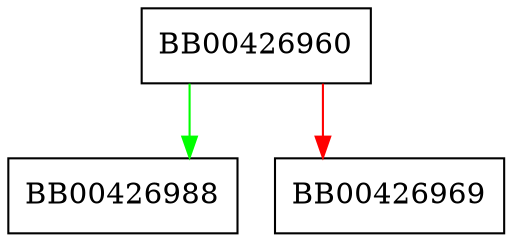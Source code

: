 digraph legacy_md_fn {
  node [shape="box"];
  graph [splines=ortho];
  BB00426960 -> BB00426988 [color="green"];
  BB00426960 -> BB00426969 [color="red"];
}